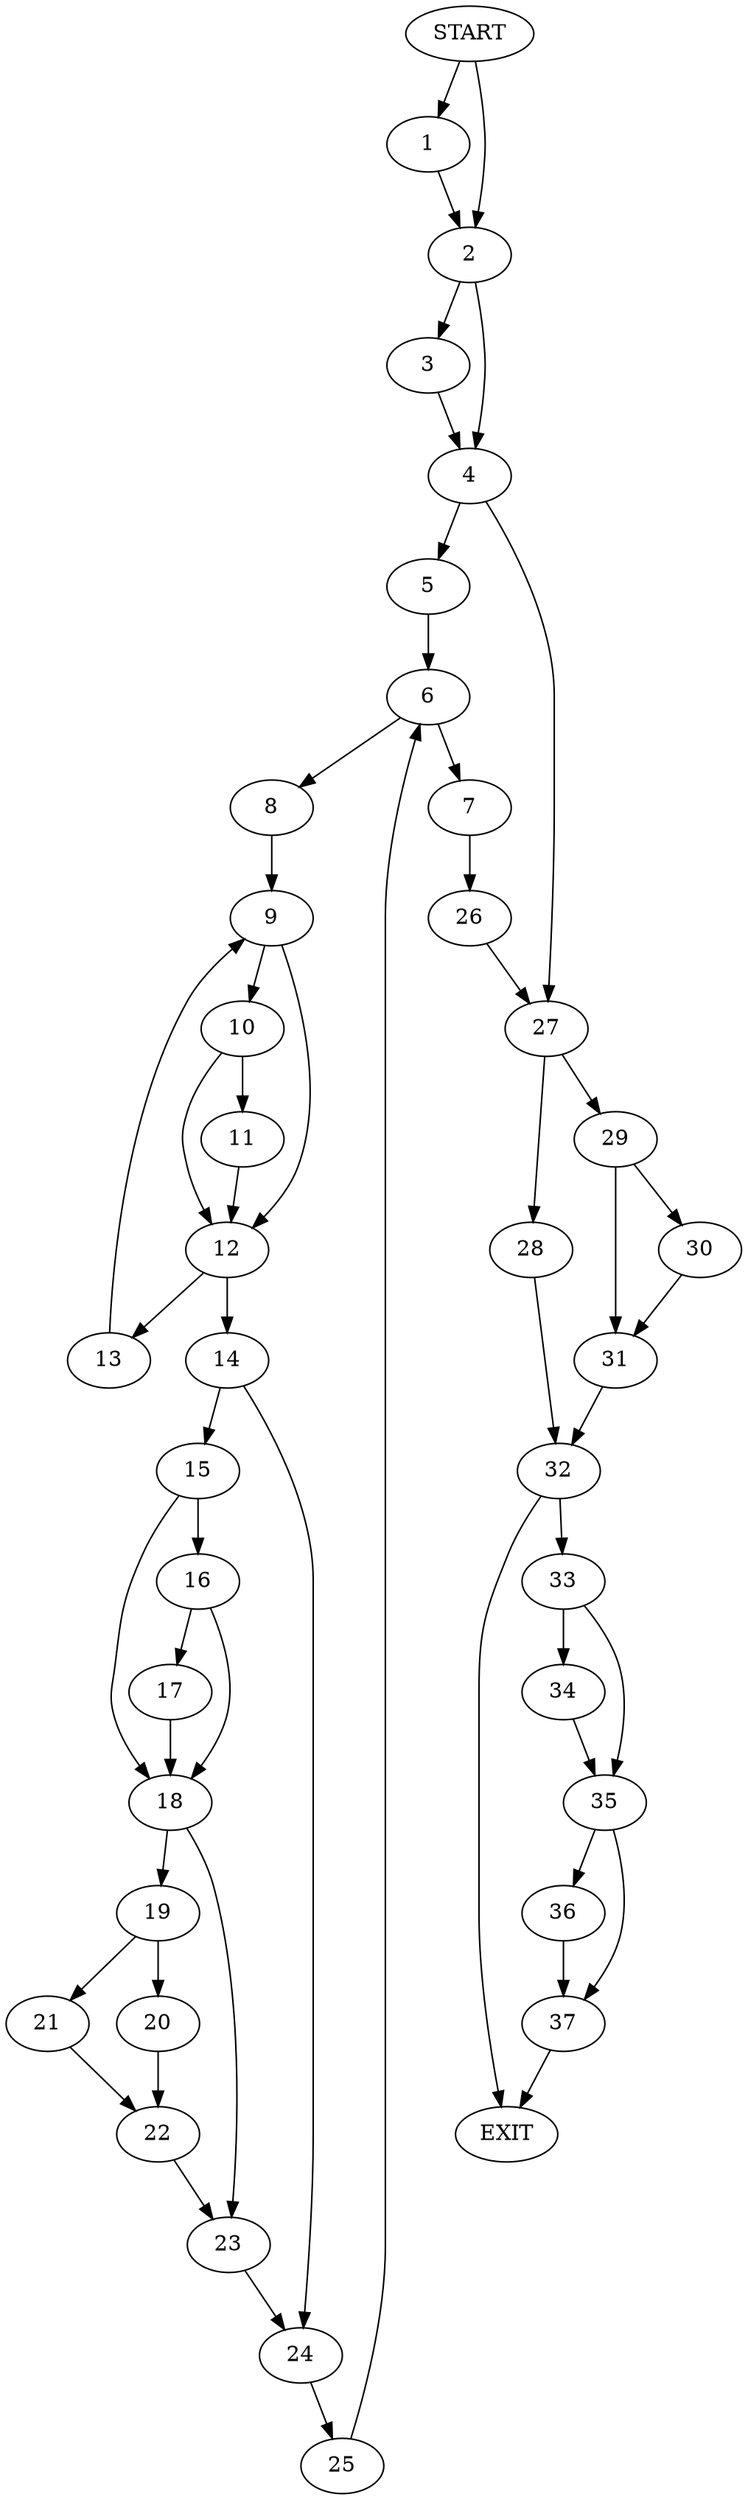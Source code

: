 digraph { 
0 [label="START"];
1;
2;
3;
4;
5;
6;
7;
8;
9;
10;
11;
12;
13;
14;
15;
16;
17;
18;
19;
20;
21;
22;
23;
24;
25;
26;
27;
28;
29;
30;
31;
32;
33;
34;
35;
36;
37;
38[label="EXIT"];
0 -> 1;
0 -> 2;
1 -> 2;
2 -> 3;
2 -> 4;
3 -> 4;
4 -> 5;
4 -> 27;
5 -> 6;
6 -> 8;
6 -> 7;
7 -> 26;
8 -> 9;
9 -> 12;
9 -> 10;
10 -> 11;
10 -> 12;
11 -> 12;
12 -> 13;
12 -> 14;
13 -> 9;
14 -> 15;
14 -> 24;
15 -> 16;
15 -> 18;
16 -> 17;
16 -> 18;
17 -> 18;
18 -> 19;
18 -> 23;
19 -> 20;
19 -> 21;
20 -> 22;
21 -> 22;
22 -> 23;
23 -> 24;
24 -> 25;
25 -> 6;
26 -> 27;
27 -> 28;
27 -> 29;
28 -> 32;
29 -> 30;
29 -> 31;
30 -> 31;
31 -> 32;
32 -> 33;
32 -> 38;
33 -> 34;
33 -> 35;
34 -> 35;
35 -> 36;
35 -> 37;
36 -> 37;
37 -> 38;
}